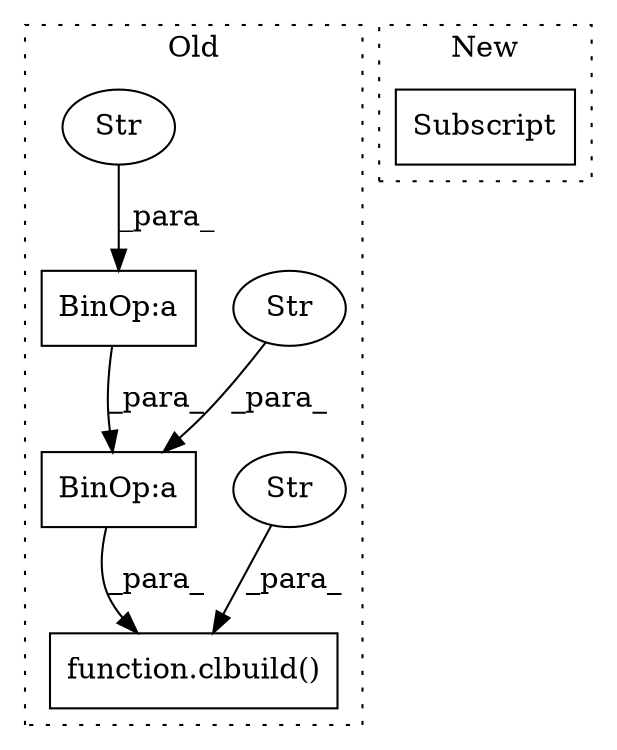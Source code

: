 digraph G {
subgraph cluster0 {
1 [label="function.clbuild()" a="75" s="3078,3322" l="8,1" shape="box"];
3 [label="Str" a="66" s="3086" l="7" shape="ellipse"];
4 [label="BinOp:a" a="82" s="3305" l="1" shape="box"];
5 [label="BinOp:a" a="82" s="3305" l="6" shape="box"];
6 [label="Str" a="66" s="3311" l="11" shape="ellipse"];
7 [label="Str" a="66" s="3095" l="210" shape="ellipse"];
label = "Old";
style="dotted";
}
subgraph cluster1 {
2 [label="Subscript" a="63" s="2997,0" l="15,0" shape="box"];
label = "New";
style="dotted";
}
3 -> 1 [label="_para_"];
4 -> 5 [label="_para_"];
5 -> 1 [label="_para_"];
6 -> 5 [label="_para_"];
7 -> 4 [label="_para_"];
}